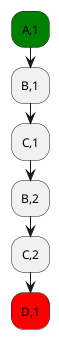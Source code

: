 /'

Tutorial - Simple Sequence Definition
  
'/

@startuml 
      #green:A,1;
      :B,1;
      :C,1;
      :B,2;
      :C,2;
      #red:D,1;
@enduml